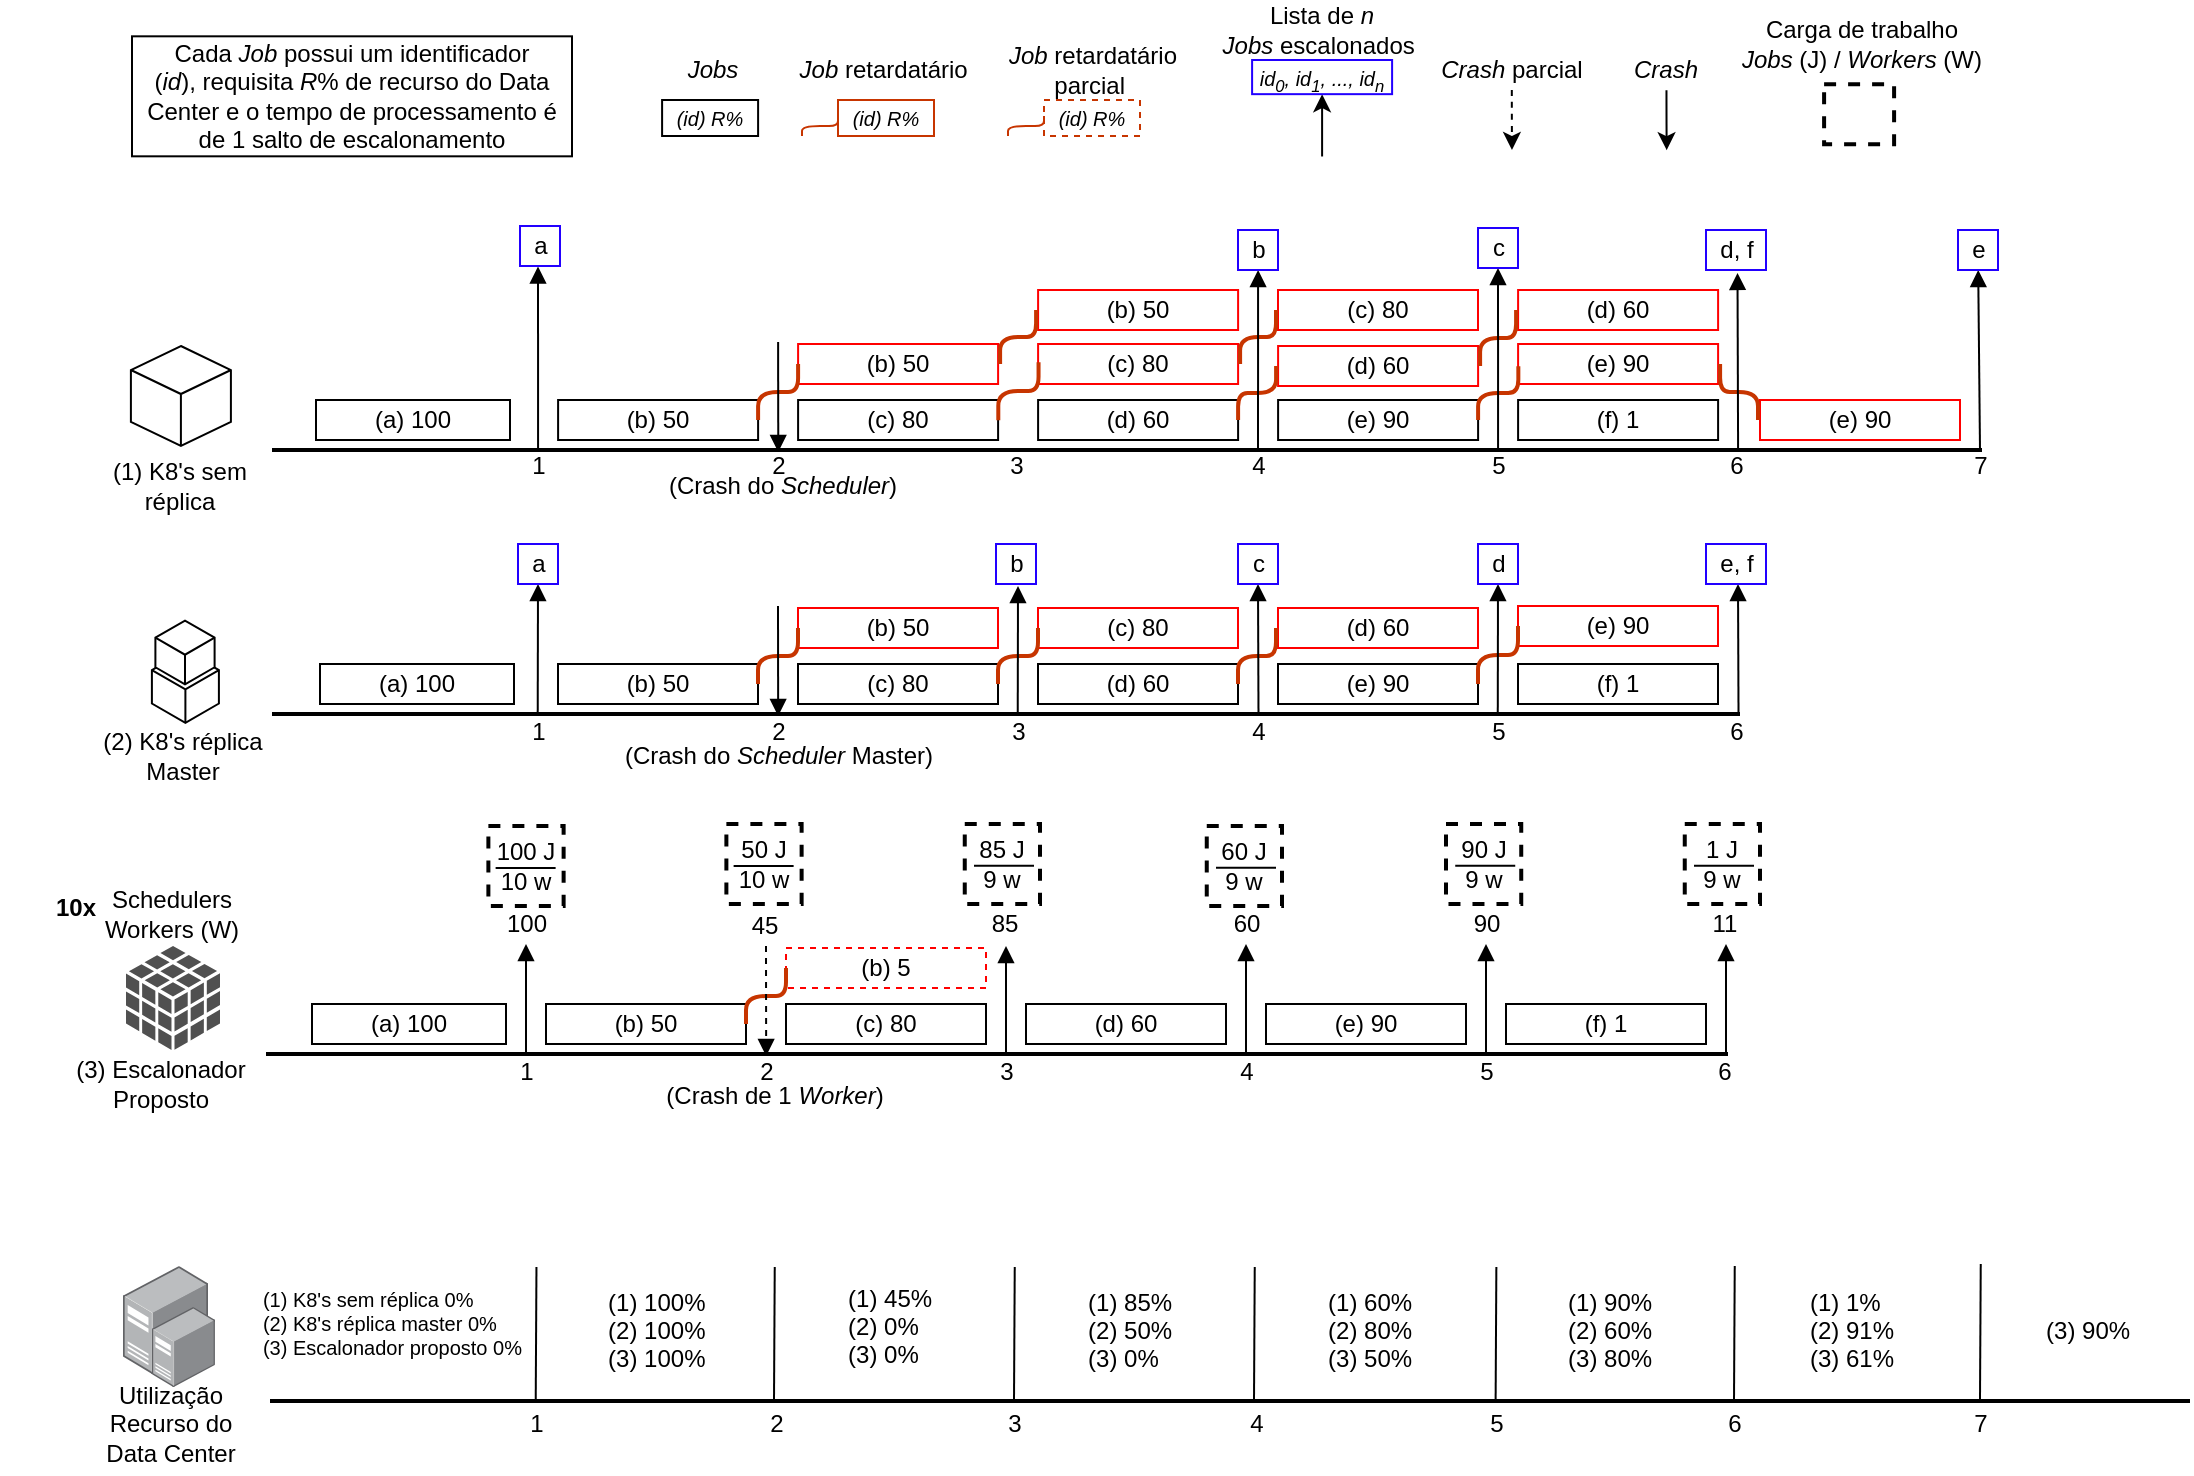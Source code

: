 <mxfile version="15.4.3" type="github">
  <diagram id="FEtA8soinpY8gCQ8ov9e" name="Page-1">
    <mxGraphModel dx="1822" dy="804" grid="1" gridSize="10" guides="1" tooltips="1" connect="1" arrows="1" fold="1" page="0" pageScale="1" pageWidth="827" pageHeight="1169" math="0" shadow="0">
      <root>
        <mxCell id="0" />
        <object label="work load" id="1">
          <mxCell parent="0" />
        </object>
        <mxCell id="Z7xoSQg9jsAGD2zMsVOJ-81" value="(a) 100" style="rounded=0;whiteSpace=wrap;html=1;strokeWidth=1;fillColor=none;" parent="1" vertex="1">
          <mxGeometry x="-90" y="540" width="97" height="20" as="geometry" />
        </mxCell>
        <mxCell id="Z7xoSQg9jsAGD2zMsVOJ-93" value="(b) 50" style="rounded=0;whiteSpace=wrap;html=1;strokeWidth=1;fillColor=none;" parent="1" vertex="1">
          <mxGeometry x="27" y="540" width="100" height="20" as="geometry" />
        </mxCell>
        <mxCell id="Z7xoSQg9jsAGD2zMsVOJ-104" value="(c) 80" style="rounded=0;whiteSpace=wrap;html=1;strokeWidth=1;fillColor=none;" parent="1" vertex="1">
          <mxGeometry x="147" y="540" width="100" height="20" as="geometry" />
        </mxCell>
        <mxCell id="Z7xoSQg9jsAGD2zMsVOJ-105" value="(b) 5" style="rounded=0;whiteSpace=wrap;html=1;strokeWidth=1;fillColor=none;perimeterSpacing=1;strokeColor=#FF0000;dashed=1;" parent="1" vertex="1">
          <mxGeometry x="147" y="512" width="100" height="20" as="geometry" />
        </mxCell>
        <mxCell id="Z7xoSQg9jsAGD2zMsVOJ-107" value="" style="endArrow=none;html=1;strokeWidth=2;exitX=1;exitY=0.5;exitDx=0;exitDy=0;fillColor=#fa6800;strokeColor=#C73500;edgeStyle=elbowEdgeStyle;elbow=vertical;" parent="1" source="Z7xoSQg9jsAGD2zMsVOJ-93" edge="1">
          <mxGeometry width="50" height="50" relative="1" as="geometry">
            <mxPoint x="267" y="660" as="sourcePoint" />
            <mxPoint x="147" y="522" as="targetPoint" />
          </mxGeometry>
        </mxCell>
        <mxCell id="Z7xoSQg9jsAGD2zMsVOJ-115" value="(d) 60" style="rounded=0;whiteSpace=wrap;html=1;strokeWidth=1;fillColor=none;" parent="1" vertex="1">
          <mxGeometry x="267" y="540" width="100" height="20" as="geometry" />
        </mxCell>
        <mxCell id="Z7xoSQg9jsAGD2zMsVOJ-119" value="(e) 90" style="rounded=0;whiteSpace=wrap;html=1;strokeWidth=1;fillColor=none;" parent="1" vertex="1">
          <mxGeometry x="387" y="540" width="100" height="20" as="geometry" />
        </mxCell>
        <mxCell id="Z7xoSQg9jsAGD2zMsVOJ-132" value="(f) 1" style="rounded=0;whiteSpace=wrap;html=1;strokeWidth=1;fillColor=none;" parent="1" vertex="1">
          <mxGeometry x="507" y="540" width="100" height="20" as="geometry" />
        </mxCell>
        <mxCell id="Z7xoSQg9jsAGD2zMsVOJ-150" value="(b) 50" style="rounded=0;whiteSpace=wrap;html=1;strokeWidth=1;fillColor=none;" parent="1" vertex="1">
          <mxGeometry x="33" y="370" width="100" height="20" as="geometry" />
        </mxCell>
        <mxCell id="Z7xoSQg9jsAGD2zMsVOJ-154" value="(c) 80" style="rounded=0;whiteSpace=wrap;html=1;strokeWidth=1;fillColor=none;" parent="1" vertex="1">
          <mxGeometry x="153" y="370" width="100" height="20" as="geometry" />
        </mxCell>
        <mxCell id="Z7xoSQg9jsAGD2zMsVOJ-155" value="(b) 50" style="rounded=0;whiteSpace=wrap;html=1;strokeWidth=1;fillColor=none;perimeterSpacing=1;strokeColor=#FF0000;" parent="1" vertex="1">
          <mxGeometry x="153" y="342" width="100" height="20" as="geometry" />
        </mxCell>
        <mxCell id="Z7xoSQg9jsAGD2zMsVOJ-156" value="" style="endArrow=none;html=1;strokeWidth=2;exitX=1;exitY=0.5;exitDx=0;exitDy=0;fillColor=#fa6800;strokeColor=#C73500;edgeStyle=elbowEdgeStyle;elbow=vertical;" parent="1" source="Z7xoSQg9jsAGD2zMsVOJ-150" edge="1">
          <mxGeometry width="50" height="50" relative="1" as="geometry">
            <mxPoint x="273" y="490" as="sourcePoint" />
            <mxPoint x="153" y="352" as="targetPoint" />
          </mxGeometry>
        </mxCell>
        <mxCell id="Z7xoSQg9jsAGD2zMsVOJ-159" value="(d) 60" style="rounded=0;whiteSpace=wrap;html=1;strokeWidth=1;fillColor=none;" parent="1" vertex="1">
          <mxGeometry x="273" y="370" width="100" height="20" as="geometry" />
        </mxCell>
        <mxCell id="Z7xoSQg9jsAGD2zMsVOJ-160" value="(c) 80" style="rounded=0;whiteSpace=wrap;html=1;strokeWidth=1;fillColor=none;perimeterSpacing=1;strokeColor=#FF0000;" parent="1" vertex="1">
          <mxGeometry x="273" y="342" width="100" height="20" as="geometry" />
        </mxCell>
        <mxCell id="Z7xoSQg9jsAGD2zMsVOJ-161" value="" style="endArrow=none;html=1;strokeWidth=2;exitX=1;exitY=0.5;exitDx=0;exitDy=0;fillColor=#fa6800;strokeColor=#C73500;edgeStyle=elbowEdgeStyle;elbow=vertical;" parent="1" edge="1">
          <mxGeometry width="50" height="50" relative="1" as="geometry">
            <mxPoint x="253" y="380" as="sourcePoint" />
            <mxPoint x="273" y="352.0" as="targetPoint" />
          </mxGeometry>
        </mxCell>
        <mxCell id="Z7xoSQg9jsAGD2zMsVOJ-163" value="(e) 90" style="rounded=0;whiteSpace=wrap;html=1;strokeWidth=1;fillColor=none;" parent="1" vertex="1">
          <mxGeometry x="393" y="370" width="100" height="20" as="geometry" />
        </mxCell>
        <mxCell id="Z7xoSQg9jsAGD2zMsVOJ-164" value="(d) 60" style="rounded=0;whiteSpace=wrap;html=1;strokeWidth=1;fillColor=none;perimeterSpacing=1;strokeColor=#FF0000;" parent="1" vertex="1">
          <mxGeometry x="393" y="342" width="100" height="20" as="geometry" />
        </mxCell>
        <mxCell id="Z7xoSQg9jsAGD2zMsVOJ-165" value="" style="endArrow=none;html=1;strokeWidth=2;exitX=1;exitY=0.5;exitDx=0;exitDy=0;fillColor=#fa6800;strokeColor=#C73500;entryX=0;entryY=0.5;entryDx=0;entryDy=0;edgeStyle=elbowEdgeStyle;elbow=vertical;" parent="1" source="Z7xoSQg9jsAGD2zMsVOJ-159" target="Z7xoSQg9jsAGD2zMsVOJ-164" edge="1">
          <mxGeometry width="50" height="50" relative="1" as="geometry">
            <mxPoint x="293" y="420" as="sourcePoint" />
            <mxPoint x="313" y="392.0" as="targetPoint" />
          </mxGeometry>
        </mxCell>
        <mxCell id="Z7xoSQg9jsAGD2zMsVOJ-169" value="(f) 1" style="rounded=0;whiteSpace=wrap;html=1;strokeWidth=1;fillColor=none;" parent="1" vertex="1">
          <mxGeometry x="513" y="370" width="100" height="20" as="geometry" />
        </mxCell>
        <mxCell id="Z7xoSQg9jsAGD2zMsVOJ-185" value="(b) 50" style="rounded=0;whiteSpace=wrap;html=1;strokeWidth=1;fillColor=none;" parent="1" vertex="1">
          <mxGeometry x="33.05" y="238" width="100" height="20" as="geometry" />
        </mxCell>
        <mxCell id="Z7xoSQg9jsAGD2zMsVOJ-188" value="(c) 80" style="rounded=0;whiteSpace=wrap;html=1;strokeWidth=1;fillColor=none;" parent="1" vertex="1">
          <mxGeometry x="153.05" y="238" width="100" height="20" as="geometry" />
        </mxCell>
        <mxCell id="Z7xoSQg9jsAGD2zMsVOJ-189" value="(b) 50" style="rounded=0;whiteSpace=wrap;html=1;strokeWidth=1;fillColor=none;perimeterSpacing=1;strokeColor=#FF0000;" parent="1" vertex="1">
          <mxGeometry x="153.05" y="210" width="100" height="20" as="geometry" />
        </mxCell>
        <mxCell id="Z7xoSQg9jsAGD2zMsVOJ-190" value="" style="endArrow=none;html=1;strokeWidth=2;exitX=1;exitY=0.5;exitDx=0;exitDy=0;fillColor=#fa6800;strokeColor=#C73500;edgeStyle=elbowEdgeStyle;elbow=vertical;" parent="1" source="Z7xoSQg9jsAGD2zMsVOJ-185" edge="1">
          <mxGeometry width="50" height="50" relative="1" as="geometry">
            <mxPoint x="273.05" y="358" as="sourcePoint" />
            <mxPoint x="153.05" y="220.0" as="targetPoint" />
          </mxGeometry>
        </mxCell>
        <mxCell id="Z7xoSQg9jsAGD2zMsVOJ-193" value="(d) 60" style="rounded=0;whiteSpace=wrap;html=1;strokeWidth=1;fillColor=none;" parent="1" vertex="1">
          <mxGeometry x="273.05" y="238" width="100" height="20" as="geometry" />
        </mxCell>
        <mxCell id="Z7xoSQg9jsAGD2zMsVOJ-194" value="(c) 80" style="rounded=0;whiteSpace=wrap;html=1;strokeWidth=1;fillColor=none;perimeterSpacing=1;strokeColor=#FF0000;" parent="1" vertex="1">
          <mxGeometry x="273.05" y="210" width="100" height="20" as="geometry" />
        </mxCell>
        <mxCell id="Z7xoSQg9jsAGD2zMsVOJ-197" value="(e) 90" style="rounded=0;whiteSpace=wrap;html=1;strokeWidth=1;fillColor=none;" parent="1" vertex="1">
          <mxGeometry x="393.05" y="238" width="100" height="20" as="geometry" />
        </mxCell>
        <mxCell id="Z7xoSQg9jsAGD2zMsVOJ-198" value="(c) 80" style="rounded=0;whiteSpace=wrap;html=1;strokeWidth=1;fillColor=none;perimeterSpacing=1;strokeColor=#FF0000;" parent="1" vertex="1">
          <mxGeometry x="393.0" y="183" width="100" height="20" as="geometry" />
        </mxCell>
        <mxCell id="Z7xoSQg9jsAGD2zMsVOJ-203" value="(f) 1" style="rounded=0;whiteSpace=wrap;html=1;strokeWidth=1;fillColor=none;" parent="1" vertex="1">
          <mxGeometry x="513.05" y="238" width="100" height="20" as="geometry" />
        </mxCell>
        <mxCell id="Z7xoSQg9jsAGD2zMsVOJ-204" value="(e) 90" style="rounded=0;whiteSpace=wrap;html=1;strokeWidth=1;fillColor=none;perimeterSpacing=1;strokeColor=#FF0000;" parent="1" vertex="1">
          <mxGeometry x="513.05" y="210" width="100" height="20" as="geometry" />
        </mxCell>
        <mxCell id="Z7xoSQg9jsAGD2zMsVOJ-209" value="(b) 50" style="rounded=0;whiteSpace=wrap;html=1;strokeWidth=1;fillColor=none;perimeterSpacing=1;strokeColor=#FF0000;" parent="1" vertex="1">
          <mxGeometry x="273.05" y="183" width="100" height="20" as="geometry" />
        </mxCell>
        <mxCell id="Z7xoSQg9jsAGD2zMsVOJ-211" value="" style="endArrow=none;html=1;strokeWidth=2;fillColor=#fa6800;strokeColor=#C73500;exitX=1;exitY=0.5;exitDx=0;exitDy=0;entryX=0;entryY=0.5;entryDx=0;entryDy=0;edgeStyle=elbowEdgeStyle;elbow=vertical;" parent="1" source="Z7xoSQg9jsAGD2zMsVOJ-189" target="Z7xoSQg9jsAGD2zMsVOJ-209" edge="1">
          <mxGeometry width="50" height="50" relative="1" as="geometry">
            <mxPoint x="263.05" y="223" as="sourcePoint" />
            <mxPoint x="243.05" y="178" as="targetPoint" />
          </mxGeometry>
        </mxCell>
        <mxCell id="Z7xoSQg9jsAGD2zMsVOJ-212" value="" style="endArrow=none;html=1;strokeWidth=2;fillColor=#fa6800;strokeColor=#C73500;exitX=1.001;exitY=0.507;exitDx=0;exitDy=0;exitPerimeter=0;entryX=0.012;entryY=0.463;entryDx=0;entryDy=0;entryPerimeter=0;edgeStyle=elbowEdgeStyle;elbow=vertical;" parent="1" source="Z7xoSQg9jsAGD2zMsVOJ-188" target="Z7xoSQg9jsAGD2zMsVOJ-194" edge="1">
          <mxGeometry width="50" height="50" relative="1" as="geometry">
            <mxPoint x="253.05" y="252" as="sourcePoint" />
            <mxPoint x="263.05" y="220" as="targetPoint" />
          </mxGeometry>
        </mxCell>
        <mxCell id="PUl2zVGVNQpJpccV3JuQ-2" value="(a) 100" style="rounded=0;whiteSpace=wrap;html=1;strokeWidth=1;fillColor=none;" parent="1" vertex="1">
          <mxGeometry x="-86" y="370" width="97" height="20" as="geometry" />
        </mxCell>
        <mxCell id="PUl2zVGVNQpJpccV3JuQ-4" value="(a) 100" style="rounded=0;whiteSpace=wrap;html=1;strokeWidth=1;fillColor=none;" parent="1" vertex="1">
          <mxGeometry x="-88" y="238" width="97" height="20" as="geometry" />
        </mxCell>
        <mxCell id="bL0ik9NKwifECW42rk_7-153" value="(e) 90" style="rounded=0;whiteSpace=wrap;html=1;strokeWidth=1;strokeColor=#FF0000;" parent="1" vertex="1">
          <mxGeometry x="513" y="341" width="100" height="20" as="geometry" />
        </mxCell>
        <mxCell id="bL0ik9NKwifECW42rk_7-154" value="" style="endArrow=none;html=1;strokeWidth=2;exitX=1;exitY=0.5;exitDx=0;exitDy=0;fillColor=#fa6800;strokeColor=#C73500;entryX=0;entryY=0.5;entryDx=0;entryDy=0;edgeStyle=elbowEdgeStyle;elbow=vertical;" parent="1" source="Z7xoSQg9jsAGD2zMsVOJ-163" target="bL0ik9NKwifECW42rk_7-153" edge="1">
          <mxGeometry width="50" height="50" relative="1" as="geometry">
            <mxPoint x="383" y="390" as="sourcePoint" />
            <mxPoint x="402" y="362" as="targetPoint" />
          </mxGeometry>
        </mxCell>
        <mxCell id="bL0ik9NKwifECW42rk_7-159" value="(d) 60" style="rounded=0;whiteSpace=wrap;html=1;strokeWidth=1;fillColor=none;perimeterSpacing=1;strokeColor=#FF0000;" parent="1" vertex="1">
          <mxGeometry x="393.05" y="211" width="100" height="20" as="geometry" />
        </mxCell>
        <mxCell id="bL0ik9NKwifECW42rk_7-160" value="" style="endArrow=none;html=1;strokeWidth=2;fillColor=#fa6800;strokeColor=#C73500;entryX=1;entryY=0.5;entryDx=0;entryDy=0;exitX=0;exitY=0.5;exitDx=0;exitDy=0;edgeStyle=elbowEdgeStyle;elbow=vertical;" parent="1" source="bL0ik9NKwifECW42rk_7-159" target="Z7xoSQg9jsAGD2zMsVOJ-193" edge="1">
          <mxGeometry width="50" height="50" relative="1" as="geometry">
            <mxPoint x="440" y="295.22" as="sourcePoint" />
            <mxPoint x="283.274" y="229.186" as="targetPoint" />
          </mxGeometry>
        </mxCell>
        <mxCell id="bL0ik9NKwifECW42rk_7-161" value="" style="endArrow=none;html=1;strokeWidth=2;fillColor=#fa6800;strokeColor=#C73500;exitX=1;exitY=0.5;exitDx=0;exitDy=0;entryX=0;entryY=0.5;entryDx=0;entryDy=0;edgeStyle=elbowEdgeStyle;elbow=vertical;" parent="1" source="Z7xoSQg9jsAGD2zMsVOJ-194" target="Z7xoSQg9jsAGD2zMsVOJ-198" edge="1">
          <mxGeometry width="50" height="50" relative="1" as="geometry">
            <mxPoint x="264.05" y="230" as="sourcePoint" />
            <mxPoint x="282.05" y="203" as="targetPoint" />
          </mxGeometry>
        </mxCell>
        <mxCell id="bL0ik9NKwifECW42rk_7-162" value="" style="endArrow=none;html=1;strokeWidth=2;fillColor=#fa6800;strokeColor=#C73500;exitX=1;exitY=0.5;exitDx=0;exitDy=0;entryX=0.011;entryY=0.552;entryDx=0;entryDy=0;entryPerimeter=0;edgeStyle=elbowEdgeStyle;elbow=vertical;" parent="1" source="Z7xoSQg9jsAGD2zMsVOJ-197" target="Z7xoSQg9jsAGD2zMsVOJ-204" edge="1">
          <mxGeometry width="50" height="50" relative="1" as="geometry">
            <mxPoint x="383.438" y="198.028" as="sourcePoint" />
            <mxPoint x="402.714" y="197.874" as="targetPoint" />
          </mxGeometry>
        </mxCell>
        <mxCell id="bL0ik9NKwifECW42rk_7-163" value="(d) 60" style="rounded=0;whiteSpace=wrap;html=1;strokeWidth=1;fillColor=none;perimeterSpacing=1;strokeColor=#FF0000;" parent="1" vertex="1">
          <mxGeometry x="513.05" y="183" width="100" height="20" as="geometry" />
        </mxCell>
        <mxCell id="bL0ik9NKwifECW42rk_7-164" value="" style="endArrow=none;html=1;strokeWidth=2;fillColor=#fa6800;strokeColor=#C73500;exitX=1;exitY=0.5;exitDx=0;exitDy=0;entryX=0;entryY=0.5;entryDx=0;entryDy=0;edgeStyle=elbowEdgeStyle;elbow=vertical;" parent="1" source="bL0ik9NKwifECW42rk_7-159" target="bL0ik9NKwifECW42rk_7-163" edge="1">
          <mxGeometry width="50" height="50" relative="1" as="geometry">
            <mxPoint x="503.05" y="258.0" as="sourcePoint" />
            <mxPoint x="523.172" y="231.144" as="targetPoint" />
          </mxGeometry>
        </mxCell>
        <mxCell id="bL0ik9NKwifECW42rk_7-167" value="(e) 90" style="rounded=0;whiteSpace=wrap;html=1;strokeWidth=1;fillColor=none;perimeterSpacing=1;strokeColor=#FF0000;" parent="1" vertex="1">
          <mxGeometry x="634" y="238" width="100" height="20" as="geometry" />
        </mxCell>
        <mxCell id="bL0ik9NKwifECW42rk_7-168" value="" style="endArrow=none;html=1;strokeWidth=2;fillColor=#fa6800;strokeColor=#C73500;exitX=0;exitY=0.5;exitDx=0;exitDy=0;entryX=1;entryY=0.5;entryDx=0;entryDy=0;edgeStyle=elbowEdgeStyle;elbow=vertical;" parent="1" source="bL0ik9NKwifECW42rk_7-167" target="Z7xoSQg9jsAGD2zMsVOJ-204" edge="1">
          <mxGeometry width="50" height="50" relative="1" as="geometry">
            <mxPoint x="640" y="249.43" as="sourcePoint" />
            <mxPoint x="660.122" y="222.574" as="targetPoint" />
          </mxGeometry>
        </mxCell>
        <mxCell id="Si2Vcu1wcxDljG82Q7qR-187" value="&lt;i&gt;&lt;font style=&quot;font-size: 10px&quot;&gt;(id) R%&lt;/font&gt;&lt;/i&gt;" style="rounded=0;whiteSpace=wrap;html=1;strokeWidth=1;fillColor=none;strokeColor=#C73500;" parent="1" vertex="1">
          <mxGeometry x="173" y="88" width="48" height="18" as="geometry" />
        </mxCell>
        <mxCell id="Si2Vcu1wcxDljG82Q7qR-188" value="&lt;i&gt;Job &lt;/i&gt;retardatário&lt;i&gt;&amp;nbsp;&lt;br&gt;&lt;/i&gt;" style="text;html=1;align=center;verticalAlign=middle;resizable=0;points=[];autosize=1;" parent="1" vertex="1">
          <mxGeometry x="147.0" y="63" width="100" height="20" as="geometry" />
        </mxCell>
        <mxCell id="Si2Vcu1wcxDljG82Q7qR-189" value="" style="endArrow=none;html=1;strokeWidth=1;fillColor=#fa6800;strokeColor=#C73500;entryX=0;entryY=0.5;entryDx=0;entryDy=0;edgeStyle=elbowEdgeStyle;elbow=vertical;" parent="1" edge="1">
          <mxGeometry width="50" height="50" relative="1" as="geometry">
            <mxPoint x="155" y="106" as="sourcePoint" />
            <mxPoint x="173.0" y="96.0" as="targetPoint" />
          </mxGeometry>
        </mxCell>
        <mxCell id="Si2Vcu1wcxDljG82Q7qR-190" value="&lt;i&gt;Crash &lt;/i&gt;parcial" style="text;html=1;strokeColor=none;fillColor=none;align=center;verticalAlign=middle;whiteSpace=wrap;rounded=0;" parent="1" vertex="1">
          <mxGeometry x="470.05" y="63" width="80" height="20" as="geometry" />
        </mxCell>
        <mxCell id="Si2Vcu1wcxDljG82Q7qR-199" value="&lt;i&gt;&lt;font style=&quot;font-size: 10px&quot;&gt;(id) R%&lt;/font&gt;&lt;/i&gt;" style="rounded=0;whiteSpace=wrap;html=1;strokeWidth=1;fillColor=none;strokeColor=#000000;" parent="1" vertex="1">
          <mxGeometry x="85.05" y="88" width="48" height="18" as="geometry" />
        </mxCell>
        <mxCell id="Si2Vcu1wcxDljG82Q7qR-200" value="Schedulers Workers (W)" style="rounded=0;whiteSpace=wrap;html=1;dashed=1;fillColor=none;strokeWidth=1;align=center;dashPattern=1 2;strokeColor=none;" parent="1" vertex="1">
          <mxGeometry x="-198" y="475" width="76" height="40" as="geometry" />
        </mxCell>
        <mxCell id="ytRHwPE2fnSYAh7nFZ2d-1" value="&lt;i&gt;&lt;font style=&quot;font-size: 10px&quot;&gt;(id) R%&lt;/font&gt;&lt;/i&gt;" style="rounded=0;whiteSpace=wrap;html=1;strokeWidth=1;fillColor=none;strokeColor=#C73500;dashed=1;" vertex="1" parent="1">
          <mxGeometry x="276" y="88" width="48" height="18" as="geometry" />
        </mxCell>
        <mxCell id="ytRHwPE2fnSYAh7nFZ2d-2" value="&lt;i&gt;Job &lt;/i&gt;retardatário&lt;br&gt;parcial&amp;nbsp;" style="text;html=1;align=center;verticalAlign=middle;resizable=0;points=[];autosize=1;" vertex="1" parent="1">
          <mxGeometry x="250.0" y="58" width="100" height="30" as="geometry" />
        </mxCell>
        <mxCell id="ytRHwPE2fnSYAh7nFZ2d-3" value="" style="endArrow=none;html=1;strokeWidth=1;fillColor=#fa6800;strokeColor=#C73500;entryX=0;entryY=0.5;entryDx=0;entryDy=0;edgeStyle=elbowEdgeStyle;elbow=vertical;" edge="1" parent="1">
          <mxGeometry width="50" height="50" relative="1" as="geometry">
            <mxPoint x="258" y="106" as="sourcePoint" />
            <mxPoint x="276.0" y="96.0" as="targetPoint" />
          </mxGeometry>
        </mxCell>
        <mxCell id="Si2Vcu1wcxDljG82Q7qR-11" value="Background" parent="0" />
        <mxCell id="Si2Vcu1wcxDljG82Q7qR-12" value="" style="points=[];aspect=fixed;html=1;align=center;shadow=0;dashed=0;image;image=img/lib/allied_telesis/computer_and_terminals/Server_Desktop.svg;fillColor=none;" parent="Si2Vcu1wcxDljG82Q7qR-11" vertex="1">
          <mxGeometry x="-184.55" y="671" width="42.6" height="54" as="geometry" />
        </mxCell>
        <mxCell id="Si2Vcu1wcxDljG82Q7qR-13" value="(3) Escalonador Proposto" style="text;html=1;strokeColor=none;fillColor=none;align=center;verticalAlign=middle;whiteSpace=wrap;rounded=0;" parent="Si2Vcu1wcxDljG82Q7qR-11" vertex="1">
          <mxGeometry x="-213" y="570" width="94.55" height="20" as="geometry" />
        </mxCell>
        <mxCell id="Si2Vcu1wcxDljG82Q7qR-14" value="" style="shadow=0;dashed=0;html=1;strokeColor=none;fillColor=#505050;labelPosition=center;verticalLabelPosition=bottom;verticalAlign=top;outlineConnect=0;align=center;shape=mxgraph.office.databases.database_cube;" parent="Si2Vcu1wcxDljG82Q7qR-11" vertex="1">
          <mxGeometry x="-183" y="511" width="47" height="52" as="geometry" />
        </mxCell>
        <mxCell id="Si2Vcu1wcxDljG82Q7qR-15" value="" style="html=1;whiteSpace=wrap;aspect=fixed;shape=isoCube;backgroundOutline=1;" parent="Si2Vcu1wcxDljG82Q7qR-11" vertex="1">
          <mxGeometry x="-170.05" y="362.78" width="33.5" height="37.22" as="geometry" />
        </mxCell>
        <mxCell id="Si2Vcu1wcxDljG82Q7qR-16" value="" style="html=1;whiteSpace=wrap;aspect=fixed;shape=isoCube;backgroundOutline=1;" parent="Si2Vcu1wcxDljG82Q7qR-11" vertex="1">
          <mxGeometry x="-168.3" y="347.78" width="29.6" height="32.89" as="geometry" />
        </mxCell>
        <mxCell id="Si2Vcu1wcxDljG82Q7qR-17" value="" style="whiteSpace=wrap;html=1;shape=mxgraph.basic.isocube;isoAngle=15;" parent="Si2Vcu1wcxDljG82Q7qR-11" vertex="1">
          <mxGeometry x="-180.55" y="211" width="50" height="50" as="geometry" />
        </mxCell>
        <mxCell id="Si2Vcu1wcxDljG82Q7qR-18" value="(2) K8&#39;s réplica Master" style="text;html=1;strokeColor=none;fillColor=none;align=center;verticalAlign=middle;whiteSpace=wrap;rounded=0;" parent="Si2Vcu1wcxDljG82Q7qR-11" vertex="1">
          <mxGeometry x="-199.02" y="405.78" width="89.45" height="20" as="geometry" />
        </mxCell>
        <mxCell id="Si2Vcu1wcxDljG82Q7qR-19" value="(1) K8&#39;s sem réplica" style="text;html=1;strokeColor=none;fillColor=none;align=center;verticalAlign=middle;whiteSpace=wrap;rounded=0;" parent="Si2Vcu1wcxDljG82Q7qR-11" vertex="1">
          <mxGeometry x="-190.55" y="271" width="70" height="20" as="geometry" />
        </mxCell>
        <mxCell id="Si2Vcu1wcxDljG82Q7qR-20" value="" style="line;strokeWidth=2;html=1;container=0;" parent="Si2Vcu1wcxDljG82Q7qR-11" vertex="1">
          <mxGeometry x="-113" y="560" width="731" height="10" as="geometry" />
        </mxCell>
        <mxCell id="Si2Vcu1wcxDljG82Q7qR-21" value="" style="endArrow=block;html=1;strokeWidth=1;endFill=1;entryX=0.077;entryY=0.5;entryDx=0;entryDy=0;entryPerimeter=0;dashed=1;" parent="Si2Vcu1wcxDljG82Q7qR-11" edge="1">
          <mxGeometry width="50" height="50" relative="1" as="geometry">
            <mxPoint x="137" y="511" as="sourcePoint" />
            <mxPoint x="137.08" y="566" as="targetPoint" />
          </mxGeometry>
        </mxCell>
        <mxCell id="Si2Vcu1wcxDljG82Q7qR-23" value="" style="endArrow=block;html=1;strokeWidth=1;endFill=1;" parent="Si2Vcu1wcxDljG82Q7qR-11" edge="1">
          <mxGeometry width="50" height="50" relative="1" as="geometry">
            <mxPoint x="17" y="564" as="sourcePoint" />
            <mxPoint x="17" y="510" as="targetPoint" />
          </mxGeometry>
        </mxCell>
        <mxCell id="Si2Vcu1wcxDljG82Q7qR-25" value="100" style="text;html=1;align=center;verticalAlign=middle;resizable=0;points=[];autosize=1;" parent="Si2Vcu1wcxDljG82Q7qR-11" vertex="1">
          <mxGeometry x="-3" y="490" width="40" height="20" as="geometry" />
        </mxCell>
        <mxCell id="Si2Vcu1wcxDljG82Q7qR-26" value="45" style="text;html=1;align=center;verticalAlign=middle;resizable=0;points=[];autosize=1;" parent="Si2Vcu1wcxDljG82Q7qR-11" vertex="1">
          <mxGeometry x="121" y="491" width="30" height="20" as="geometry" />
        </mxCell>
        <mxCell id="Si2Vcu1wcxDljG82Q7qR-27" value="" style="endArrow=block;html=1;strokeWidth=1;endFill=1;" parent="Si2Vcu1wcxDljG82Q7qR-11" edge="1">
          <mxGeometry width="50" height="50" relative="1" as="geometry">
            <mxPoint x="257" y="565" as="sourcePoint" />
            <mxPoint x="257" y="511" as="targetPoint" />
          </mxGeometry>
        </mxCell>
        <mxCell id="Si2Vcu1wcxDljG82Q7qR-31" value="85" style="text;html=1;align=center;verticalAlign=middle;resizable=0;points=[];autosize=1;" parent="Si2Vcu1wcxDljG82Q7qR-11" vertex="1">
          <mxGeometry x="241" y="490" width="30" height="20" as="geometry" />
        </mxCell>
        <mxCell id="Si2Vcu1wcxDljG82Q7qR-33" value="" style="endArrow=block;html=1;strokeWidth=1;endFill=1;" parent="Si2Vcu1wcxDljG82Q7qR-11" edge="1">
          <mxGeometry width="50" height="50" relative="1" as="geometry">
            <mxPoint x="377" y="564" as="sourcePoint" />
            <mxPoint x="377" y="510" as="targetPoint" />
          </mxGeometry>
        </mxCell>
        <mxCell id="Si2Vcu1wcxDljG82Q7qR-35" value="" style="endArrow=block;html=1;strokeWidth=1;endFill=1;" parent="Si2Vcu1wcxDljG82Q7qR-11" edge="1">
          <mxGeometry width="50" height="50" relative="1" as="geometry">
            <mxPoint x="497" y="564.0" as="sourcePoint" />
            <mxPoint x="497" y="510" as="targetPoint" />
          </mxGeometry>
        </mxCell>
        <mxCell id="Si2Vcu1wcxDljG82Q7qR-36" value="60" style="text;html=1;align=center;verticalAlign=middle;resizable=0;points=[];autosize=1;" parent="Si2Vcu1wcxDljG82Q7qR-11" vertex="1">
          <mxGeometry x="362" y="490" width="30" height="20" as="geometry" />
        </mxCell>
        <mxCell id="Si2Vcu1wcxDljG82Q7qR-37" value="90" style="text;html=1;align=center;verticalAlign=middle;resizable=0;points=[];autosize=1;" parent="Si2Vcu1wcxDljG82Q7qR-11" vertex="1">
          <mxGeometry x="482" y="490" width="30" height="20" as="geometry" />
        </mxCell>
        <mxCell id="Si2Vcu1wcxDljG82Q7qR-39" value="" style="endArrow=block;html=1;strokeWidth=1;endFill=1;" parent="Si2Vcu1wcxDljG82Q7qR-11" edge="1">
          <mxGeometry width="50" height="50" relative="1" as="geometry">
            <mxPoint x="617" y="564.0" as="sourcePoint" />
            <mxPoint x="617" y="510" as="targetPoint" />
          </mxGeometry>
        </mxCell>
        <mxCell id="Si2Vcu1wcxDljG82Q7qR-40" value="11" style="text;html=1;align=center;verticalAlign=middle;resizable=0;points=[];autosize=1;" parent="Si2Vcu1wcxDljG82Q7qR-11" vertex="1">
          <mxGeometry x="601" y="490" width="30" height="20" as="geometry" />
        </mxCell>
        <mxCell id="Si2Vcu1wcxDljG82Q7qR-41" value="" style="line;strokeWidth=2;html=1;container=0;" parent="Si2Vcu1wcxDljG82Q7qR-11" vertex="1">
          <mxGeometry x="-110" y="390" width="734" height="10" as="geometry" />
        </mxCell>
        <mxCell id="Si2Vcu1wcxDljG82Q7qR-42" value="" style="endArrow=block;html=1;strokeWidth=1;endFill=1;entryX=0.077;entryY=0.5;entryDx=0;entryDy=0;entryPerimeter=0;" parent="Si2Vcu1wcxDljG82Q7qR-11" edge="1">
          <mxGeometry width="50" height="50" relative="1" as="geometry">
            <mxPoint x="143" y="341" as="sourcePoint" />
            <mxPoint x="143.08" y="396" as="targetPoint" />
          </mxGeometry>
        </mxCell>
        <mxCell id="Si2Vcu1wcxDljG82Q7qR-43" value="" style="endArrow=block;html=1;strokeWidth=1;endFill=1;exitX=0.181;exitY=0.571;exitDx=0;exitDy=0;exitPerimeter=0;" parent="Si2Vcu1wcxDljG82Q7qR-11" source="Si2Vcu1wcxDljG82Q7qR-41" edge="1">
          <mxGeometry width="50" height="50" relative="1" as="geometry">
            <mxPoint x="23" y="384" as="sourcePoint" />
            <mxPoint x="23" y="330" as="targetPoint" />
          </mxGeometry>
        </mxCell>
        <mxCell id="Si2Vcu1wcxDljG82Q7qR-45" value="a" style="text;html=1;align=center;verticalAlign=middle;resizable=0;points=[];autosize=1;strokeColor=#2200FF;" parent="Si2Vcu1wcxDljG82Q7qR-11" vertex="1">
          <mxGeometry x="13" y="310" width="20" height="20" as="geometry" />
        </mxCell>
        <mxCell id="Si2Vcu1wcxDljG82Q7qR-46" value="" style="endArrow=block;html=1;strokeWidth=1;endFill=1;exitX=0.508;exitY=0.523;exitDx=0;exitDy=0;exitPerimeter=0;" parent="Si2Vcu1wcxDljG82Q7qR-11" source="Si2Vcu1wcxDljG82Q7qR-41" edge="1">
          <mxGeometry width="50" height="50" relative="1" as="geometry">
            <mxPoint x="263" y="385" as="sourcePoint" />
            <mxPoint x="263" y="331" as="targetPoint" />
          </mxGeometry>
        </mxCell>
        <mxCell id="Si2Vcu1wcxDljG82Q7qR-50" value="&lt;font&gt;b&lt;/font&gt;" style="text;html=1;align=center;verticalAlign=middle;resizable=0;points=[];autosize=1;fontColor=#000000;strokeColor=#2200FF;" parent="Si2Vcu1wcxDljG82Q7qR-11" vertex="1">
          <mxGeometry x="252" y="310" width="20" height="20" as="geometry" />
        </mxCell>
        <mxCell id="Si2Vcu1wcxDljG82Q7qR-54" value="" style="endArrow=block;html=1;strokeWidth=1;endFill=1;exitX=0.672;exitY=0.555;exitDx=0;exitDy=0;exitPerimeter=0;" parent="Si2Vcu1wcxDljG82Q7qR-11" source="Si2Vcu1wcxDljG82Q7qR-41" edge="1">
          <mxGeometry width="50" height="50" relative="1" as="geometry">
            <mxPoint x="383" y="384" as="sourcePoint" />
            <mxPoint x="383" y="330" as="targetPoint" />
          </mxGeometry>
        </mxCell>
        <mxCell id="Si2Vcu1wcxDljG82Q7qR-58" value="" style="endArrow=block;html=1;strokeWidth=1;endFill=1;exitX=0.835;exitY=0.603;exitDx=0;exitDy=0;exitPerimeter=0;" parent="Si2Vcu1wcxDljG82Q7qR-11" source="Si2Vcu1wcxDljG82Q7qR-41" edge="1">
          <mxGeometry width="50" height="50" relative="1" as="geometry">
            <mxPoint x="503" y="384.0" as="sourcePoint" />
            <mxPoint x="503" y="330" as="targetPoint" />
          </mxGeometry>
        </mxCell>
        <mxCell id="Si2Vcu1wcxDljG82Q7qR-59" value="c" style="text;html=1;align=center;verticalAlign=middle;resizable=0;points=[];autosize=1;strokeColor=#2200FF;" parent="Si2Vcu1wcxDljG82Q7qR-11" vertex="1">
          <mxGeometry x="373" y="310" width="20" height="20" as="geometry" />
        </mxCell>
        <mxCell id="Si2Vcu1wcxDljG82Q7qR-60" value="d" style="text;html=1;align=center;verticalAlign=middle;resizable=0;points=[];autosize=1;strokeColor=#2200FF;" parent="Si2Vcu1wcxDljG82Q7qR-11" vertex="1">
          <mxGeometry x="493" y="310" width="20" height="20" as="geometry" />
        </mxCell>
        <mxCell id="Si2Vcu1wcxDljG82Q7qR-62" value="" style="endArrow=block;html=1;strokeWidth=1;endFill=1;exitX=0.999;exitY=0.539;exitDx=0;exitDy=0;exitPerimeter=0;" parent="Si2Vcu1wcxDljG82Q7qR-11" source="Si2Vcu1wcxDljG82Q7qR-41" edge="1">
          <mxGeometry width="50" height="50" relative="1" as="geometry">
            <mxPoint x="623" y="384.0" as="sourcePoint" />
            <mxPoint x="623" y="330" as="targetPoint" />
          </mxGeometry>
        </mxCell>
        <mxCell id="Si2Vcu1wcxDljG82Q7qR-63" value="e, f" style="text;html=1;align=center;verticalAlign=middle;resizable=0;points=[];autosize=1;strokeColor=#2200FF;" parent="Si2Vcu1wcxDljG82Q7qR-11" vertex="1">
          <mxGeometry x="607" y="310" width="30" height="20" as="geometry" />
        </mxCell>
        <mxCell id="Si2Vcu1wcxDljG82Q7qR-64" value="" style="line;strokeWidth=2;html=1;container=0;" parent="Si2Vcu1wcxDljG82Q7qR-11" vertex="1">
          <mxGeometry x="-110" y="258" width="855" height="10" as="geometry" />
        </mxCell>
        <mxCell id="Si2Vcu1wcxDljG82Q7qR-65" value="" style="endArrow=block;html=1;strokeWidth=1;endFill=1;entryX=0.077;entryY=0.5;entryDx=0;entryDy=0;entryPerimeter=0;" parent="Si2Vcu1wcxDljG82Q7qR-11" edge="1">
          <mxGeometry width="50" height="50" relative="1" as="geometry">
            <mxPoint x="143.05" y="209.0" as="sourcePoint" />
            <mxPoint x="143.13" y="264.0" as="targetPoint" />
          </mxGeometry>
        </mxCell>
        <mxCell id="Si2Vcu1wcxDljG82Q7qR-66" value="" style="endArrow=block;html=1;strokeWidth=1;endFill=1;entryX=0.45;entryY=1.011;entryDx=0;entryDy=0;entryPerimeter=0;" parent="Si2Vcu1wcxDljG82Q7qR-11" edge="1" target="Si2Vcu1wcxDljG82Q7qR-68">
          <mxGeometry width="50" height="50" relative="1" as="geometry">
            <mxPoint x="23.05" y="262.0" as="sourcePoint" />
            <mxPoint x="23.05" y="208.0" as="targetPoint" />
          </mxGeometry>
        </mxCell>
        <mxCell id="Si2Vcu1wcxDljG82Q7qR-68" value="a" style="text;html=1;align=center;verticalAlign=middle;resizable=0;points=[];autosize=1;strokeColor=#2200FF;" parent="Si2Vcu1wcxDljG82Q7qR-11" vertex="1">
          <mxGeometry x="14.0" y="151" width="20" height="20" as="geometry" />
        </mxCell>
        <mxCell id="Si2Vcu1wcxDljG82Q7qR-74" value="" style="endArrow=block;html=1;strokeWidth=1;endFill=1;" parent="Si2Vcu1wcxDljG82Q7qR-11" edge="1">
          <mxGeometry width="50" height="50" relative="1" as="geometry">
            <mxPoint x="383" y="263" as="sourcePoint" />
            <mxPoint x="383.05" y="173.0" as="targetPoint" />
          </mxGeometry>
        </mxCell>
        <mxCell id="Si2Vcu1wcxDljG82Q7qR-77" value="" style="endArrow=block;html=1;strokeWidth=1;endFill=1;" parent="Si2Vcu1wcxDljG82Q7qR-11" edge="1">
          <mxGeometry width="50" height="50" relative="1" as="geometry">
            <mxPoint x="503.05" y="262.0" as="sourcePoint" />
            <mxPoint x="503" y="172" as="targetPoint" />
          </mxGeometry>
        </mxCell>
        <mxCell id="Si2Vcu1wcxDljG82Q7qR-80" value="" style="endArrow=block;html=1;strokeWidth=1;endFill=1;entryX=0.525;entryY=1.072;entryDx=0;entryDy=0;entryPerimeter=0;" parent="Si2Vcu1wcxDljG82Q7qR-11" target="Si2Vcu1wcxDljG82Q7qR-81" edge="1">
          <mxGeometry width="50" height="50" relative="1" as="geometry">
            <mxPoint x="623.05" y="262.0" as="sourcePoint" />
            <mxPoint x="623.05" y="208.0" as="targetPoint" />
          </mxGeometry>
        </mxCell>
        <mxCell id="Si2Vcu1wcxDljG82Q7qR-81" value="d, f" style="text;html=1;align=center;verticalAlign=middle;resizable=0;points=[];autosize=1;strokeColor=#2200FF;" parent="Si2Vcu1wcxDljG82Q7qR-11" vertex="1">
          <mxGeometry x="607" y="153" width="30" height="20" as="geometry" />
        </mxCell>
        <mxCell id="Si2Vcu1wcxDljG82Q7qR-85" value="&lt;b&gt;10x&lt;/b&gt;" style="rounded=0;whiteSpace=wrap;html=1;dashed=1;fillColor=none;strokeWidth=1;align=center;dashPattern=1 2;strokeColor=none;" parent="Si2Vcu1wcxDljG82Q7qR-11" vertex="1">
          <mxGeometry x="-246" y="472" width="76" height="40" as="geometry" />
        </mxCell>
        <mxCell id="Si2Vcu1wcxDljG82Q7qR-86" value="100 J&lt;br&gt;10 w" style="rounded=0;whiteSpace=wrap;html=1;dashed=1;fillColor=none;strokeWidth=2;align=center;" parent="Si2Vcu1wcxDljG82Q7qR-11" vertex="1">
          <mxGeometry x="-1.81" y="451" width="37.62" height="40" as="geometry" />
        </mxCell>
        <mxCell id="Si2Vcu1wcxDljG82Q7qR-87" value="" style="endArrow=none;html=1;strokeWidth=1;" parent="Si2Vcu1wcxDljG82Q7qR-11" edge="1">
          <mxGeometry width="50" height="50" relative="1" as="geometry">
            <mxPoint x="1.81" y="472" as="sourcePoint" />
            <mxPoint x="31.81" y="472" as="targetPoint" />
            <Array as="points">
              <mxPoint x="1.81" y="472" />
            </Array>
          </mxGeometry>
        </mxCell>
        <mxCell id="Si2Vcu1wcxDljG82Q7qR-88" value="50 J&lt;br&gt;10 w" style="rounded=0;whiteSpace=wrap;html=1;dashed=1;fillColor=none;strokeWidth=2;align=center;" parent="Si2Vcu1wcxDljG82Q7qR-11" vertex="1">
          <mxGeometry x="117.19" y="450" width="37.62" height="40" as="geometry" />
        </mxCell>
        <mxCell id="Si2Vcu1wcxDljG82Q7qR-89" value="" style="endArrow=none;html=1;strokeWidth=1;" parent="Si2Vcu1wcxDljG82Q7qR-11" edge="1">
          <mxGeometry width="50" height="50" relative="1" as="geometry">
            <mxPoint x="120.81" y="471" as="sourcePoint" />
            <mxPoint x="150.81" y="471" as="targetPoint" />
            <Array as="points">
              <mxPoint x="120.81" y="471" />
            </Array>
          </mxGeometry>
        </mxCell>
        <mxCell id="Si2Vcu1wcxDljG82Q7qR-90" value="85 J&lt;br&gt;9 w" style="rounded=0;whiteSpace=wrap;html=1;dashed=1;fillColor=none;strokeWidth=2;align=center;" parent="Si2Vcu1wcxDljG82Q7qR-11" vertex="1">
          <mxGeometry x="236.38" y="450" width="37.62" height="40" as="geometry" />
        </mxCell>
        <mxCell id="Si2Vcu1wcxDljG82Q7qR-91" value="" style="endArrow=none;html=1;strokeWidth=1;" parent="Si2Vcu1wcxDljG82Q7qR-11" edge="1">
          <mxGeometry width="50" height="50" relative="1" as="geometry">
            <mxPoint x="241" y="470.86" as="sourcePoint" />
            <mxPoint x="271" y="470.86" as="targetPoint" />
            <Array as="points">
              <mxPoint x="241" y="470.86" />
            </Array>
          </mxGeometry>
        </mxCell>
        <mxCell id="Si2Vcu1wcxDljG82Q7qR-92" value="60 J&lt;br&gt;9 w" style="rounded=0;whiteSpace=wrap;html=1;dashed=1;fillColor=none;strokeWidth=2;align=center;" parent="Si2Vcu1wcxDljG82Q7qR-11" vertex="1">
          <mxGeometry x="357.38" y="451" width="37.62" height="40" as="geometry" />
        </mxCell>
        <mxCell id="Si2Vcu1wcxDljG82Q7qR-93" value="" style="endArrow=none;html=1;strokeWidth=1;" parent="Si2Vcu1wcxDljG82Q7qR-11" edge="1">
          <mxGeometry width="50" height="50" relative="1" as="geometry">
            <mxPoint x="362" y="471.86" as="sourcePoint" />
            <mxPoint x="392" y="471.86" as="targetPoint" />
            <Array as="points">
              <mxPoint x="362" y="471.86" />
            </Array>
          </mxGeometry>
        </mxCell>
        <mxCell id="Si2Vcu1wcxDljG82Q7qR-94" value="90 J&lt;br&gt;9 w" style="rounded=0;whiteSpace=wrap;html=1;dashed=1;fillColor=none;strokeWidth=2;align=center;" parent="Si2Vcu1wcxDljG82Q7qR-11" vertex="1">
          <mxGeometry x="477" y="450" width="37.62" height="40" as="geometry" />
        </mxCell>
        <mxCell id="Si2Vcu1wcxDljG82Q7qR-95" value="" style="endArrow=none;html=1;strokeWidth=1;" parent="Si2Vcu1wcxDljG82Q7qR-11" edge="1">
          <mxGeometry width="50" height="50" relative="1" as="geometry">
            <mxPoint x="481.62" y="470.86" as="sourcePoint" />
            <mxPoint x="511.62" y="470.86" as="targetPoint" />
            <Array as="points">
              <mxPoint x="481.62" y="470.86" />
            </Array>
          </mxGeometry>
        </mxCell>
        <mxCell id="Si2Vcu1wcxDljG82Q7qR-96" value="1 J&lt;br&gt;9 w" style="rounded=0;whiteSpace=wrap;html=1;dashed=1;fillColor=none;strokeWidth=2;align=center;" parent="Si2Vcu1wcxDljG82Q7qR-11" vertex="1">
          <mxGeometry x="596.38" y="450" width="37.62" height="40" as="geometry" />
        </mxCell>
        <mxCell id="Si2Vcu1wcxDljG82Q7qR-97" value="" style="endArrow=none;html=1;strokeWidth=1;" parent="Si2Vcu1wcxDljG82Q7qR-11" edge="1">
          <mxGeometry width="50" height="50" relative="1" as="geometry">
            <mxPoint x="601.0" y="470.86" as="sourcePoint" />
            <mxPoint x="631.0" y="470.86" as="targetPoint" />
            <Array as="points">
              <mxPoint x="601" y="470.86" />
            </Array>
          </mxGeometry>
        </mxCell>
        <mxCell id="Si2Vcu1wcxDljG82Q7qR-98" value="1" style="text;html=1;align=center;verticalAlign=middle;resizable=0;points=[];autosize=1;" parent="Si2Vcu1wcxDljG82Q7qR-11" vertex="1">
          <mxGeometry x="13" y="261" width="20" height="20" as="geometry" />
        </mxCell>
        <mxCell id="Si2Vcu1wcxDljG82Q7qR-99" value="2" style="text;html=1;align=center;verticalAlign=middle;resizable=0;points=[];autosize=1;" parent="Si2Vcu1wcxDljG82Q7qR-11" vertex="1">
          <mxGeometry x="133.05" y="261" width="20" height="20" as="geometry" />
        </mxCell>
        <mxCell id="Si2Vcu1wcxDljG82Q7qR-100" value="3" style="text;html=1;align=center;verticalAlign=middle;resizable=0;points=[];autosize=1;" parent="Si2Vcu1wcxDljG82Q7qR-11" vertex="1">
          <mxGeometry x="252.0" y="261" width="20" height="20" as="geometry" />
        </mxCell>
        <mxCell id="Si2Vcu1wcxDljG82Q7qR-102" value="4" style="text;html=1;align=center;verticalAlign=middle;resizable=0;points=[];autosize=1;" parent="Si2Vcu1wcxDljG82Q7qR-11" vertex="1">
          <mxGeometry x="373.05" y="261" width="20" height="20" as="geometry" />
        </mxCell>
        <mxCell id="Si2Vcu1wcxDljG82Q7qR-103" value="5" style="text;html=1;align=center;verticalAlign=middle;resizable=0;points=[];autosize=1;" parent="Si2Vcu1wcxDljG82Q7qR-11" vertex="1">
          <mxGeometry x="493" y="261" width="20" height="20" as="geometry" />
        </mxCell>
        <mxCell id="Si2Vcu1wcxDljG82Q7qR-104" value="6" style="text;html=1;align=center;verticalAlign=middle;resizable=0;points=[];autosize=1;" parent="Si2Vcu1wcxDljG82Q7qR-11" vertex="1">
          <mxGeometry x="612" y="261" width="20" height="20" as="geometry" />
        </mxCell>
        <mxCell id="Si2Vcu1wcxDljG82Q7qR-106" value="" style="endArrow=classic;html=1;strokeWidth=1;" parent="Si2Vcu1wcxDljG82Q7qR-11" target="Si2Vcu1wcxDljG82Q7qR-107" edge="1">
          <mxGeometry width="50" height="50" relative="1" as="geometry">
            <mxPoint x="415.05" y="116.24" as="sourcePoint" />
            <mxPoint x="415.05" y="76.079" as="targetPoint" />
          </mxGeometry>
        </mxCell>
        <mxCell id="Si2Vcu1wcxDljG82Q7qR-107" value="&lt;font style=&quot;font-size: 10px&quot;&gt;&lt;i&gt;id&lt;sub&gt;0&lt;/sub&gt;, id&lt;sub&gt;1&lt;/sub&gt;, ..., id&lt;sub&gt;n&lt;/sub&gt;&lt;/i&gt;&lt;/font&gt;" style="text;html=1;strokeColor=#2200FF;fillColor=none;align=center;verticalAlign=middle;whiteSpace=wrap;rounded=0;" parent="Si2Vcu1wcxDljG82Q7qR-11" vertex="1">
          <mxGeometry x="380.05" y="68" width="70" height="17.08" as="geometry" />
        </mxCell>
        <mxCell id="Si2Vcu1wcxDljG82Q7qR-108" value="" style="endArrow=classic;html=1;strokeWidth=1;" parent="Si2Vcu1wcxDljG82Q7qR-11" edge="1">
          <mxGeometry width="50" height="50" relative="1" as="geometry">
            <mxPoint x="587.24" y="83.08" as="sourcePoint" />
            <mxPoint x="587.32" y="113.08" as="targetPoint" />
            <Array as="points">
              <mxPoint x="587.24" y="93.08" />
            </Array>
          </mxGeometry>
        </mxCell>
        <mxCell id="Si2Vcu1wcxDljG82Q7qR-109" value="&lt;i&gt;Crash&lt;/i&gt;" style="text;html=1;strokeColor=none;fillColor=none;align=center;verticalAlign=middle;whiteSpace=wrap;rounded=0;" parent="Si2Vcu1wcxDljG82Q7qR-11" vertex="1">
          <mxGeometry x="567.05" y="63.08" width="40" height="20" as="geometry" />
        </mxCell>
        <mxCell id="Si2Vcu1wcxDljG82Q7qR-110" value="" style="rounded=0;whiteSpace=wrap;html=1;dashed=1;strokeColor=#000000;strokeWidth=2;fillColor=none;gradientColor=none;" parent="Si2Vcu1wcxDljG82Q7qR-11" vertex="1">
          <mxGeometry x="666.05" y="80.08" width="35" height="30" as="geometry" />
        </mxCell>
        <mxCell id="Si2Vcu1wcxDljG82Q7qR-111" value="Carga de trabalho&lt;br&gt;&lt;i&gt;Jobs&lt;/i&gt; (J) / &lt;i&gt;Workers &lt;/i&gt;(W)" style="text;html=1;strokeColor=none;fillColor=none;align=center;verticalAlign=middle;whiteSpace=wrap;rounded=0;dashed=1;dashPattern=1 2;" parent="Si2Vcu1wcxDljG82Q7qR-11" vertex="1">
          <mxGeometry x="620.05" y="40" width="130" height="40" as="geometry" />
        </mxCell>
        <mxCell id="Si2Vcu1wcxDljG82Q7qR-113" value="&lt;i&gt;Jobs&lt;/i&gt;" style="text;html=1;align=center;verticalAlign=middle;resizable=0;points=[];autosize=1;" parent="Si2Vcu1wcxDljG82Q7qR-11" vertex="1">
          <mxGeometry x="90.0" y="63.16" width="40" height="20" as="geometry" />
        </mxCell>
        <mxCell id="Si2Vcu1wcxDljG82Q7qR-114" value="" style="endArrow=classic;html=1;strokeWidth=1;dashed=1;" parent="Si2Vcu1wcxDljG82Q7qR-11" edge="1">
          <mxGeometry width="50" height="50" relative="1" as="geometry">
            <mxPoint x="509.91" y="83.0" as="sourcePoint" />
            <mxPoint x="509.99" y="113.0" as="targetPoint" />
            <Array as="points">
              <mxPoint x="509.91" y="93" />
            </Array>
          </mxGeometry>
        </mxCell>
        <mxCell id="Si2Vcu1wcxDljG82Q7qR-115" value="Lista de&lt;i&gt; n&lt;br&gt;Jobs &lt;/i&gt;escalonados&amp;nbsp;" style="text;html=1;strokeColor=none;fillColor=none;align=center;verticalAlign=middle;whiteSpace=wrap;rounded=0;" parent="Si2Vcu1wcxDljG82Q7qR-11" vertex="1">
          <mxGeometry x="360.05" y="43" width="110" height="20" as="geometry" />
        </mxCell>
        <mxCell id="Si2Vcu1wcxDljG82Q7qR-116" value="1" style="text;html=1;align=center;verticalAlign=middle;resizable=0;points=[];autosize=1;" parent="Si2Vcu1wcxDljG82Q7qR-11" vertex="1">
          <mxGeometry x="13" y="394" width="20" height="20" as="geometry" />
        </mxCell>
        <mxCell id="Si2Vcu1wcxDljG82Q7qR-117" value="2" style="text;html=1;align=center;verticalAlign=middle;resizable=0;points=[];autosize=1;" parent="Si2Vcu1wcxDljG82Q7qR-11" vertex="1">
          <mxGeometry x="133.05" y="394" width="20" height="20" as="geometry" />
        </mxCell>
        <mxCell id="Si2Vcu1wcxDljG82Q7qR-118" value="3" style="text;html=1;align=center;verticalAlign=middle;resizable=0;points=[];autosize=1;" parent="Si2Vcu1wcxDljG82Q7qR-11" vertex="1">
          <mxGeometry x="253.05" y="394" width="20" height="20" as="geometry" />
        </mxCell>
        <mxCell id="Si2Vcu1wcxDljG82Q7qR-119" value="4" style="text;html=1;align=center;verticalAlign=middle;resizable=0;points=[];autosize=1;" parent="Si2Vcu1wcxDljG82Q7qR-11" vertex="1">
          <mxGeometry x="373.05" y="394" width="20" height="20" as="geometry" />
        </mxCell>
        <mxCell id="Si2Vcu1wcxDljG82Q7qR-120" value="5" style="text;html=1;align=center;verticalAlign=middle;resizable=0;points=[];autosize=1;" parent="Si2Vcu1wcxDljG82Q7qR-11" vertex="1">
          <mxGeometry x="493" y="394" width="20" height="20" as="geometry" />
        </mxCell>
        <mxCell id="Si2Vcu1wcxDljG82Q7qR-121" value="6" style="text;html=1;align=center;verticalAlign=middle;resizable=0;points=[];autosize=1;" parent="Si2Vcu1wcxDljG82Q7qR-11" vertex="1">
          <mxGeometry x="612" y="394" width="20" height="20" as="geometry" />
        </mxCell>
        <mxCell id="Si2Vcu1wcxDljG82Q7qR-122" value="1" style="text;html=1;align=center;verticalAlign=middle;resizable=0;points=[];autosize=1;" parent="Si2Vcu1wcxDljG82Q7qR-11" vertex="1">
          <mxGeometry x="7" y="564" width="20" height="20" as="geometry" />
        </mxCell>
        <mxCell id="Si2Vcu1wcxDljG82Q7qR-123" value="2" style="text;html=1;align=center;verticalAlign=middle;resizable=0;points=[];autosize=1;" parent="Si2Vcu1wcxDljG82Q7qR-11" vertex="1">
          <mxGeometry x="127.05" y="564" width="20" height="20" as="geometry" />
        </mxCell>
        <mxCell id="Si2Vcu1wcxDljG82Q7qR-124" value="3" style="text;html=1;align=center;verticalAlign=middle;resizable=0;points=[];autosize=1;" parent="Si2Vcu1wcxDljG82Q7qR-11" vertex="1">
          <mxGeometry x="247.05" y="564" width="20" height="20" as="geometry" />
        </mxCell>
        <mxCell id="Si2Vcu1wcxDljG82Q7qR-125" value="4" style="text;html=1;align=center;verticalAlign=middle;resizable=0;points=[];autosize=1;" parent="Si2Vcu1wcxDljG82Q7qR-11" vertex="1">
          <mxGeometry x="367.05" y="564" width="20" height="20" as="geometry" />
        </mxCell>
        <mxCell id="Si2Vcu1wcxDljG82Q7qR-126" value="5" style="text;html=1;align=center;verticalAlign=middle;resizable=0;points=[];autosize=1;" parent="Si2Vcu1wcxDljG82Q7qR-11" vertex="1">
          <mxGeometry x="487" y="564" width="20" height="20" as="geometry" />
        </mxCell>
        <mxCell id="Si2Vcu1wcxDljG82Q7qR-127" value="6" style="text;html=1;align=center;verticalAlign=middle;resizable=0;points=[];autosize=1;" parent="Si2Vcu1wcxDljG82Q7qR-11" vertex="1">
          <mxGeometry x="606" y="564" width="20" height="20" as="geometry" />
        </mxCell>
        <mxCell id="Si2Vcu1wcxDljG82Q7qR-130" value="&lt;span style=&quot;white-space: normal&quot;&gt;Cada &lt;i&gt;Job &lt;/i&gt;possui um identificador&lt;i&gt; &lt;/i&gt;(&lt;i&gt;id&lt;/i&gt;),&lt;i&gt;&amp;nbsp;&lt;/i&gt;requisita &lt;i&gt;R&lt;/i&gt;% de recurso do Data Center e o tempo de processamento é de 1 salto de escalonamento&lt;/span&gt;" style="rounded=0;whiteSpace=wrap;html=1;fillColor=none;" parent="Si2Vcu1wcxDljG82Q7qR-11" vertex="1">
          <mxGeometry x="-180" y="56.16" width="220" height="60" as="geometry" />
        </mxCell>
        <mxCell id="Si2Vcu1wcxDljG82Q7qR-131" value="" style="points=[];aspect=fixed;html=1;align=center;shadow=0;dashed=0;image;image=img/lib/allied_telesis/computer_and_terminals/Server_Desktop.svg;fillColor=none;" parent="Si2Vcu1wcxDljG82Q7qR-11" vertex="1">
          <mxGeometry x="-170.08" y="691.5" width="31.56" height="40" as="geometry" />
        </mxCell>
        <mxCell id="Si2Vcu1wcxDljG82Q7qR-132" value="Utilização&lt;br&gt;Recurso do &lt;br&gt;Data Center" style="text;html=1;align=center;verticalAlign=middle;resizable=0;points=[];autosize=1;" parent="Si2Vcu1wcxDljG82Q7qR-11" vertex="1">
          <mxGeometry x="-201" y="725" width="80" height="50" as="geometry" />
        </mxCell>
        <mxCell id="Si2Vcu1wcxDljG82Q7qR-133" value="" style="shape=image;html=1;verticalAlign=top;verticalLabelPosition=bottom;labelBackgroundColor=#ffffff;imageAspect=0;aspect=fixed;image=https://cdn4.iconfinder.com/data/icons/pictype-free-vector-icons/16/sync-128.png" parent="Si2Vcu1wcxDljG82Q7qR-11" vertex="1">
          <mxGeometry x="255" y="278" width="15" height="15" as="geometry" />
        </mxCell>
        <mxCell id="Si2Vcu1wcxDljG82Q7qR-134" value="" style="line;strokeWidth=2;html=1;container=0;" parent="Si2Vcu1wcxDljG82Q7qR-11" vertex="1">
          <mxGeometry x="-111" y="733.5" width="960" height="10" as="geometry" />
        </mxCell>
        <mxCell id="Si2Vcu1wcxDljG82Q7qR-135" value="" style="endArrow=none;html=1;exitX=0.141;exitY=0.571;exitDx=0;exitDy=0;exitPerimeter=0;" parent="Si2Vcu1wcxDljG82Q7qR-11" edge="1">
          <mxGeometry width="50" height="50" relative="1" as="geometry">
            <mxPoint x="21.861" y="739.21" as="sourcePoint" />
            <mxPoint x="22.23" y="671.5" as="targetPoint" />
          </mxGeometry>
        </mxCell>
        <mxCell id="Si2Vcu1wcxDljG82Q7qR-136" value="" style="endArrow=none;html=1;exitX=0.141;exitY=0.571;exitDx=0;exitDy=0;exitPerimeter=0;" parent="Si2Vcu1wcxDljG82Q7qR-11" edge="1">
          <mxGeometry width="50" height="50" relative="1" as="geometry">
            <mxPoint x="141.001" y="739.21" as="sourcePoint" />
            <mxPoint x="141.37" y="671.5" as="targetPoint" />
          </mxGeometry>
        </mxCell>
        <mxCell id="Si2Vcu1wcxDljG82Q7qR-137" value="" style="endArrow=none;html=1;exitX=0.141;exitY=0.571;exitDx=0;exitDy=0;exitPerimeter=0;" parent="Si2Vcu1wcxDljG82Q7qR-11" edge="1">
          <mxGeometry width="50" height="50" relative="1" as="geometry">
            <mxPoint x="261.001" y="739.21" as="sourcePoint" />
            <mxPoint x="261.37" y="671.5" as="targetPoint" />
          </mxGeometry>
        </mxCell>
        <mxCell id="Si2Vcu1wcxDljG82Q7qR-138" value="" style="endArrow=none;html=1;exitX=0.141;exitY=0.571;exitDx=0;exitDy=0;exitPerimeter=0;" parent="Si2Vcu1wcxDljG82Q7qR-11" edge="1">
          <mxGeometry width="50" height="50" relative="1" as="geometry">
            <mxPoint x="381.001" y="739.21" as="sourcePoint" />
            <mxPoint x="381.37" y="671.5" as="targetPoint" />
          </mxGeometry>
        </mxCell>
        <mxCell id="Si2Vcu1wcxDljG82Q7qR-139" value="" style="endArrow=none;html=1;exitX=0.141;exitY=0.571;exitDx=0;exitDy=0;exitPerimeter=0;" parent="Si2Vcu1wcxDljG82Q7qR-11" edge="1">
          <mxGeometry width="50" height="50" relative="1" as="geometry">
            <mxPoint x="501.811" y="739.21" as="sourcePoint" />
            <mxPoint x="502.18" y="671.5" as="targetPoint" />
          </mxGeometry>
        </mxCell>
        <mxCell id="Si2Vcu1wcxDljG82Q7qR-140" value="1" style="text;html=1;align=center;verticalAlign=middle;resizable=0;points=[];autosize=1;" parent="Si2Vcu1wcxDljG82Q7qR-11" vertex="1">
          <mxGeometry x="12" y="740" width="20" height="20" as="geometry" />
        </mxCell>
        <mxCell id="Si2Vcu1wcxDljG82Q7qR-141" value="2" style="text;html=1;align=center;verticalAlign=middle;resizable=0;points=[];autosize=1;" parent="Si2Vcu1wcxDljG82Q7qR-11" vertex="1">
          <mxGeometry x="132.05" y="740" width="20" height="20" as="geometry" />
        </mxCell>
        <mxCell id="Si2Vcu1wcxDljG82Q7qR-142" value="3" style="text;html=1;align=center;verticalAlign=middle;resizable=0;points=[];autosize=1;" parent="Si2Vcu1wcxDljG82Q7qR-11" vertex="1">
          <mxGeometry x="251.0" y="740" width="20" height="20" as="geometry" />
        </mxCell>
        <mxCell id="Si2Vcu1wcxDljG82Q7qR-143" value="4" style="text;html=1;align=center;verticalAlign=middle;resizable=0;points=[];autosize=1;" parent="Si2Vcu1wcxDljG82Q7qR-11" vertex="1">
          <mxGeometry x="372.05" y="740" width="20" height="20" as="geometry" />
        </mxCell>
        <mxCell id="Si2Vcu1wcxDljG82Q7qR-144" value="5" style="text;html=1;align=center;verticalAlign=middle;resizable=0;points=[];autosize=1;" parent="Si2Vcu1wcxDljG82Q7qR-11" vertex="1">
          <mxGeometry x="492" y="740" width="20" height="20" as="geometry" />
        </mxCell>
        <mxCell id="Si2Vcu1wcxDljG82Q7qR-145" value="6" style="text;html=1;align=center;verticalAlign=middle;resizable=0;points=[];autosize=1;" parent="Si2Vcu1wcxDljG82Q7qR-11" vertex="1">
          <mxGeometry x="611" y="740" width="20" height="20" as="geometry" />
        </mxCell>
        <mxCell id="Si2Vcu1wcxDljG82Q7qR-146" value="(Crash de 1 &lt;i&gt;Worker&lt;/i&gt;)" style="text;html=1;align=center;verticalAlign=middle;resizable=0;points=[];autosize=1;" parent="Si2Vcu1wcxDljG82Q7qR-11" vertex="1">
          <mxGeometry x="81" y="576" width="120" height="20" as="geometry" />
        </mxCell>
        <mxCell id="Si2Vcu1wcxDljG82Q7qR-147" value="(Crash do &lt;i&gt;Scheduler&lt;/i&gt; Master)" style="text;html=1;align=center;verticalAlign=middle;resizable=0;points=[];autosize=1;" parent="Si2Vcu1wcxDljG82Q7qR-11" vertex="1">
          <mxGeometry x="58.05" y="405.78" width="170" height="20" as="geometry" />
        </mxCell>
        <mxCell id="Si2Vcu1wcxDljG82Q7qR-148" value="(Crash do &lt;i&gt;Scheduler&lt;/i&gt;)" style="text;html=1;align=center;verticalAlign=middle;resizable=0;points=[];autosize=1;" parent="Si2Vcu1wcxDljG82Q7qR-11" vertex="1">
          <mxGeometry x="80" y="271.22" width="130" height="20" as="geometry" />
        </mxCell>
        <mxCell id="Si2Vcu1wcxDljG82Q7qR-157" value="c" style="text;html=1;align=center;verticalAlign=middle;resizable=0;points=[];autosize=1;fillColor=none;strokeColor=#2200FF;direction=south;" parent="Si2Vcu1wcxDljG82Q7qR-11" vertex="1">
          <mxGeometry x="493.0" y="152" width="20" height="20" as="geometry" />
        </mxCell>
        <mxCell id="Si2Vcu1wcxDljG82Q7qR-158" value="" style="endArrow=block;html=1;strokeWidth=1;endFill=1;" parent="Si2Vcu1wcxDljG82Q7qR-11" edge="1" target="Si2Vcu1wcxDljG82Q7qR-161">
          <mxGeometry width="50" height="50" relative="1" as="geometry">
            <mxPoint x="744.0" y="263.0" as="sourcePoint" />
            <mxPoint x="744.0" y="209.0" as="targetPoint" />
          </mxGeometry>
        </mxCell>
        <mxCell id="Si2Vcu1wcxDljG82Q7qR-161" value="e" style="text;html=1;align=center;verticalAlign=middle;resizable=0;points=[];autosize=1;shadow=0;sketch=0;fillColor=none;strokeColor=#2200FF;" parent="Si2Vcu1wcxDljG82Q7qR-11" vertex="1">
          <mxGeometry x="733" y="153" width="20" height="20" as="geometry" />
        </mxCell>
        <mxCell id="Si2Vcu1wcxDljG82Q7qR-162" value="" style="endArrow=none;html=1;exitX=0.141;exitY=0.571;exitDx=0;exitDy=0;exitPerimeter=0;" parent="Si2Vcu1wcxDljG82Q7qR-11" edge="1">
          <mxGeometry width="50" height="50" relative="1" as="geometry">
            <mxPoint x="621.001" y="738.71" as="sourcePoint" />
            <mxPoint x="621.37" y="671.0" as="targetPoint" />
          </mxGeometry>
        </mxCell>
        <mxCell id="Si2Vcu1wcxDljG82Q7qR-163" value="" style="endArrow=none;html=1;exitX=0.141;exitY=0.571;exitDx=0;exitDy=0;exitPerimeter=0;" parent="Si2Vcu1wcxDljG82Q7qR-11" edge="1">
          <mxGeometry width="50" height="50" relative="1" as="geometry">
            <mxPoint x="744.001" y="737.71" as="sourcePoint" />
            <mxPoint x="744.37" y="670.0" as="targetPoint" />
          </mxGeometry>
        </mxCell>
        <mxCell id="Si2Vcu1wcxDljG82Q7qR-164" value="7" style="text;html=1;align=center;verticalAlign=middle;resizable=0;points=[];autosize=1;" parent="Si2Vcu1wcxDljG82Q7qR-11" vertex="1">
          <mxGeometry x="734" y="261" width="20" height="20" as="geometry" />
        </mxCell>
        <mxCell id="Si2Vcu1wcxDljG82Q7qR-165" value="7" style="text;html=1;align=center;verticalAlign=middle;resizable=0;points=[];autosize=1;" parent="Si2Vcu1wcxDljG82Q7qR-11" vertex="1">
          <mxGeometry x="734" y="740" width="20" height="20" as="geometry" />
        </mxCell>
        <mxCell id="Si2Vcu1wcxDljG82Q7qR-166" value="(1) K8&#39;s sem réplica 0%&#xa;(2) K8&#39;s réplica master 0%&#xa;(3) Escalonador proposto 0%" style="text;strokeColor=none;fillColor=none;align=left;verticalAlign=top;spacingLeft=4;spacingRight=4;overflow=hidden;rotatable=0;points=[[0,0.5],[1,0.5]];portConstraint=eastwest;fontSize=10;" parent="Si2Vcu1wcxDljG82Q7qR-11" vertex="1">
          <mxGeometry x="-120.55" y="675.5" width="180" height="49.5" as="geometry" />
        </mxCell>
        <mxCell id="Si2Vcu1wcxDljG82Q7qR-167" value="(1) 100%&#xa;(2) 100%&#xa;(3) 100%" style="text;strokeColor=none;fillColor=none;align=left;verticalAlign=top;spacingLeft=4;spacingRight=4;overflow=hidden;rotatable=0;points=[[0,0.5],[1,0.5]];portConstraint=eastwest;" parent="Si2Vcu1wcxDljG82Q7qR-11" vertex="1">
          <mxGeometry x="52.05" y="675.5" width="60" height="49.5" as="geometry" />
        </mxCell>
        <mxCell id="Si2Vcu1wcxDljG82Q7qR-168" value="(1) 45%&#xa;(2) 0%&#xa;(3) 0%" style="text;strokeColor=none;fillColor=none;align=left;verticalAlign=top;spacingLeft=4;spacingRight=4;overflow=hidden;rotatable=0;points=[[0,0.5],[1,0.5]];portConstraint=eastwest;" parent="Si2Vcu1wcxDljG82Q7qR-11" vertex="1">
          <mxGeometry x="172.05" y="673.25" width="60" height="49.5" as="geometry" />
        </mxCell>
        <mxCell id="Si2Vcu1wcxDljG82Q7qR-169" value="(1) 85%&#xa;(2) 50%&#xa;(3) 0%" style="text;strokeColor=none;fillColor=none;align=left;verticalAlign=top;spacingLeft=4;spacingRight=4;overflow=hidden;rotatable=0;points=[[0,0.5],[1,0.5]];portConstraint=eastwest;" parent="Si2Vcu1wcxDljG82Q7qR-11" vertex="1">
          <mxGeometry x="292.05" y="675.5" width="60" height="49.5" as="geometry" />
        </mxCell>
        <mxCell id="Si2Vcu1wcxDljG82Q7qR-170" value="(1) 60%&#xa;(2) 80%&#xa;(3) 50%" style="text;strokeColor=none;fillColor=none;align=left;verticalAlign=top;spacingLeft=4;spacingRight=4;overflow=hidden;rotatable=0;points=[[0,0.5],[1,0.5]];portConstraint=eastwest;" parent="Si2Vcu1wcxDljG82Q7qR-11" vertex="1">
          <mxGeometry x="412.05" y="675.5" width="60" height="49.5" as="geometry" />
        </mxCell>
        <mxCell id="Si2Vcu1wcxDljG82Q7qR-171" value="(1) 90%&#xa;(2) 60%&#xa;(3) 80%" style="text;strokeColor=none;fillColor=none;align=left;verticalAlign=top;spacingLeft=4;spacingRight=4;overflow=hidden;rotatable=0;points=[[0,0.5],[1,0.5]];portConstraint=eastwest;" parent="Si2Vcu1wcxDljG82Q7qR-11" vertex="1">
          <mxGeometry x="532.05" y="675.5" width="60" height="49.5" as="geometry" />
        </mxCell>
        <mxCell id="Si2Vcu1wcxDljG82Q7qR-172" value="(1) 1%&#xa;(2) 91%&#xa;(3) 61%" style="text;strokeColor=none;fillColor=none;align=left;verticalAlign=top;spacingLeft=4;spacingRight=4;overflow=hidden;rotatable=0;points=[[0,0.5],[1,0.5]];portConstraint=eastwest;" parent="Si2Vcu1wcxDljG82Q7qR-11" vertex="1">
          <mxGeometry x="653" y="675.5" width="60" height="49.5" as="geometry" />
        </mxCell>
        <mxCell id="Si2Vcu1wcxDljG82Q7qR-173" value="&#xa;(3) 90%" style="text;strokeColor=none;fillColor=none;align=left;verticalAlign=top;spacingLeft=4;spacingRight=4;overflow=hidden;rotatable=0;points=[[0,0.5],[1,0.5]];portConstraint=eastwest;" parent="Si2Vcu1wcxDljG82Q7qR-11" vertex="1">
          <mxGeometry x="771.05" y="675.5" width="60" height="49.5" as="geometry" />
        </mxCell>
        <mxCell id="Si2Vcu1wcxDljG82Q7qR-174" value="b" style="text;html=1;align=center;verticalAlign=middle;resizable=0;points=[];autosize=1;strokeColor=#2200FF;" parent="Si2Vcu1wcxDljG82Q7qR-11" vertex="1">
          <mxGeometry x="373.0" y="153" width="20" height="20" as="geometry" />
        </mxCell>
      </root>
    </mxGraphModel>
  </diagram>
</mxfile>
